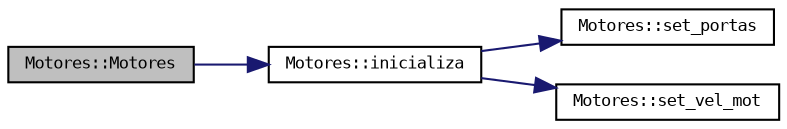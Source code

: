digraph "Motores::Motores"
{
 // LATEX_PDF_SIZE
  bgcolor="transparent";
  edge [fontname="DejaVuSansMono",fontsize="8",labelfontname="DejaVuSansMono",labelfontsize="8"];
  node [fontname="DejaVuSansMono",fontsize="8",shape=record];
  rankdir="LR";
  Node1 [label="Motores::Motores",height=0.2,width=0.4,color="black", fillcolor="grey75", style="filled", fontcolor="black",tooltip=" "];
  Node1 -> Node2 [color="midnightblue",fontsize="8",style="solid",fontname="DejaVuSansMono"];
  Node2 [label="Motores::inicializa",height=0.2,width=0.4,color="black",URL="$classMotores.html#a1895e0f2bc08b754d2c119a7d5fee68a",tooltip=" "];
  Node2 -> Node3 [color="midnightblue",fontsize="8",style="solid",fontname="DejaVuSansMono"];
  Node3 [label="Motores::set_portas",height=0.2,width=0.4,color="black",URL="$classMotores.html#abd97787aacf452410d0fb21bbe5c9287",tooltip=" "];
  Node2 -> Node4 [color="midnightblue",fontsize="8",style="solid",fontname="DejaVuSansMono"];
  Node4 [label="Motores::set_vel_mot",height=0.2,width=0.4,color="black",URL="$classMotores.html#ac6264dc2b71015a3c9641025151edd4a",tooltip=" "];
}
